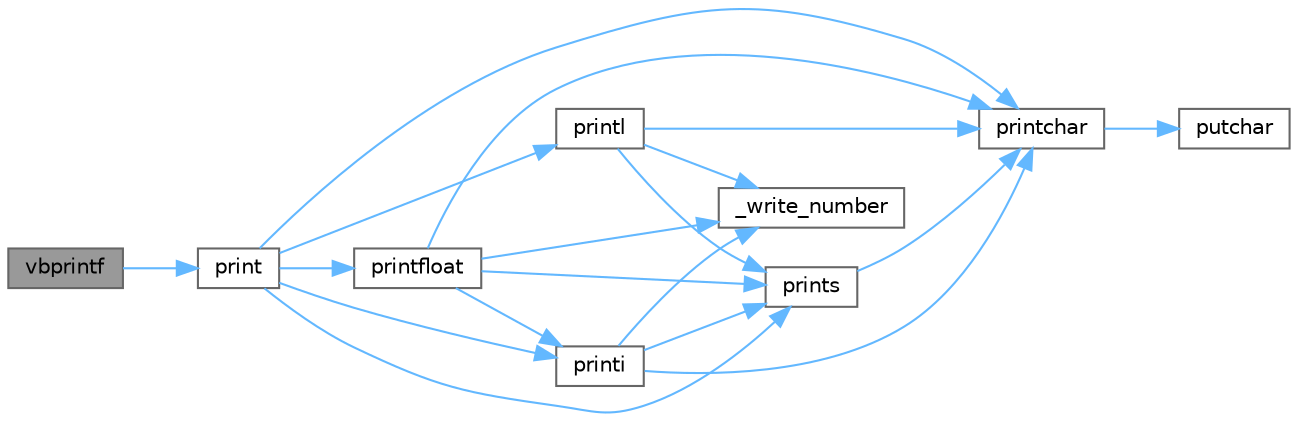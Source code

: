digraph "vbprintf"
{
 // INTERACTIVE_SVG=YES
 // LATEX_PDF_SIZE
  bgcolor="transparent";
  edge [fontname=Helvetica,fontsize=10,labelfontname=Helvetica,labelfontsize=10];
  node [fontname=Helvetica,fontsize=10,shape=box,height=0.2,width=0.4];
  rankdir="LR";
  Node1 [id="Node000001",label="vbprintf",height=0.2,width=0.4,color="gray40", fillcolor="grey60", style="filled", fontcolor="black",tooltip=" "];
  Node1 -> Node2 [id="edge1_Node000001_Node000002",color="steelblue1",style="solid",tooltip=" "];
  Node2 [id="Node000002",label="print",height=0.2,width=0.4,color="grey40", fillcolor="white", style="filled",URL="$printf_8c.html#aa0585acb8fbf31a90ffbf65ba543abe1",tooltip=" "];
  Node2 -> Node3 [id="edge2_Node000002_Node000003",color="steelblue1",style="solid",tooltip=" "];
  Node3 [id="Node000003",label="printchar",height=0.2,width=0.4,color="grey40", fillcolor="white", style="filled",URL="$printf_8c.html#a7db7a232586308b02fc3760686d33e28",tooltip=" "];
  Node3 -> Node4 [id="edge3_Node000003_Node000004",color="steelblue1",style="solid",tooltip=" "];
  Node4 [id="Node000004",label="putchar",height=0.2,width=0.4,color="grey40", fillcolor="white", style="filled",URL="$printf_8c.html#af4de2514b7778805db3815e8dd6cf09a",tooltip=" "];
  Node2 -> Node5 [id="edge4_Node000002_Node000005",color="steelblue1",style="solid",tooltip=" "];
  Node5 [id="Node000005",label="printfloat",height=0.2,width=0.4,color="grey40", fillcolor="white", style="filled",URL="$printf_8c.html#a4e12f38d03cb05b93d73df6a33fcf44d",tooltip=" "];
  Node5 -> Node6 [id="edge5_Node000005_Node000006",color="steelblue1",style="solid",tooltip=" "];
  Node6 [id="Node000006",label="_write_number",height=0.2,width=0.4,color="grey40", fillcolor="white", style="filled",URL="$printf_8c.html#a81ec43c10454c3c5036f9876f067d219",tooltip=" "];
  Node5 -> Node3 [id="edge6_Node000005_Node000003",color="steelblue1",style="solid",tooltip=" "];
  Node5 -> Node7 [id="edge7_Node000005_Node000007",color="steelblue1",style="solid",tooltip=" "];
  Node7 [id="Node000007",label="printi",height=0.2,width=0.4,color="grey40", fillcolor="white", style="filled",URL="$printf_8c.html#adfff6d9f2c0e097309c2eecbaefffadc",tooltip=" "];
  Node7 -> Node6 [id="edge8_Node000007_Node000006",color="steelblue1",style="solid",tooltip=" "];
  Node7 -> Node3 [id="edge9_Node000007_Node000003",color="steelblue1",style="solid",tooltip=" "];
  Node7 -> Node8 [id="edge10_Node000007_Node000008",color="steelblue1",style="solid",tooltip=" "];
  Node8 [id="Node000008",label="prints",height=0.2,width=0.4,color="grey40", fillcolor="white", style="filled",URL="$printf_8c.html#a82b717dcaae3a36d5c6a088c211f0b26",tooltip=" "];
  Node8 -> Node3 [id="edge11_Node000008_Node000003",color="steelblue1",style="solid",tooltip=" "];
  Node5 -> Node8 [id="edge12_Node000005_Node000008",color="steelblue1",style="solid",tooltip=" "];
  Node2 -> Node7 [id="edge13_Node000002_Node000007",color="steelblue1",style="solid",tooltip=" "];
  Node2 -> Node9 [id="edge14_Node000002_Node000009",color="steelblue1",style="solid",tooltip=" "];
  Node9 [id="Node000009",label="printl",height=0.2,width=0.4,color="grey40", fillcolor="white", style="filled",URL="$printf_8c.html#a44b3fa8064b83d7df40fc6a87f821298",tooltip=" "];
  Node9 -> Node6 [id="edge15_Node000009_Node000006",color="steelblue1",style="solid",tooltip=" "];
  Node9 -> Node3 [id="edge16_Node000009_Node000003",color="steelblue1",style="solid",tooltip=" "];
  Node9 -> Node8 [id="edge17_Node000009_Node000008",color="steelblue1",style="solid",tooltip=" "];
  Node2 -> Node8 [id="edge18_Node000002_Node000008",color="steelblue1",style="solid",tooltip=" "];
}
